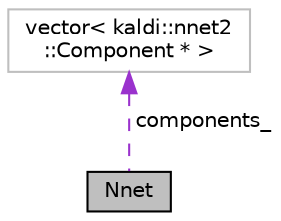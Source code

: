 digraph "Nnet"
{
  edge [fontname="Helvetica",fontsize="10",labelfontname="Helvetica",labelfontsize="10"];
  node [fontname="Helvetica",fontsize="10",shape=record];
  Node1 [label="Nnet",height=0.2,width=0.4,color="black", fillcolor="grey75", style="filled", fontcolor="black"];
  Node2 -> Node1 [dir="back",color="darkorchid3",fontsize="10",style="dashed",label=" components_" ,fontname="Helvetica"];
  Node2 [label="vector\< kaldi::nnet2\l::Component * \>",height=0.2,width=0.4,color="grey75", fillcolor="white", style="filled"];
}
